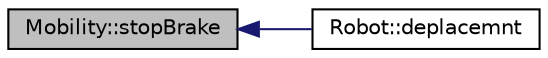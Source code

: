 digraph "Mobility::stopBrake"
{
  edge [fontname="Helvetica",fontsize="10",labelfontname="Helvetica",labelfontsize="10"];
  node [fontname="Helvetica",fontsize="10",shape=record];
  rankdir="LR";
  Node27 [label="Mobility::stopBrake",height=0.2,width=0.4,color="black", fillcolor="grey75", style="filled", fontcolor="black"];
  Node27 -> Node28 [dir="back",color="midnightblue",fontsize="10",style="solid",fontname="Helvetica"];
  Node28 [label="Robot::deplacemnt",height=0.2,width=0.4,color="black", fillcolor="white", style="filled",URL="$class_robot.html#a53edd4c7204f04d0bb3e97f1f1574755",tooltip="Control the new direction and the new speed of the Robot. "];
}
